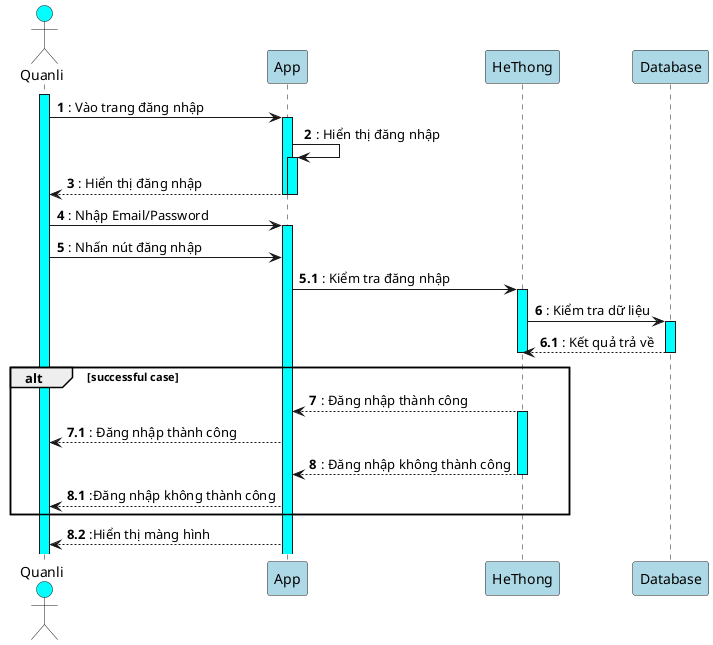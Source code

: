@startuml
'https://plantuml.com/sequence-diagram

autonumber


actor Quanli #cyan
participant App #lightblue
participant HeThong #lightblue
participant Database #lightblue
activate Quanli #cyan
Quanli -> App : : Vào trang đăng nhập
activate App #cyan
App -> App: : Hiển thị đăng nhập
activate App #cyan

App --> Quanli: : Hiển thị đăng nhập
deactivate App
deactivate


Quanli -> App: : Nhập Email/Password
activate App #cyan
Quanli -> App: : Nhấn nút đăng nhập
autonumber 5.1

App -> HeThong: : Kiểm tra đăng nhập
activate HeThong #cyan

autonumber 6
HeThong -> Database: : Kiểm tra dữ liệu
autonumber 6.1
activate Database #cyan
Database-->HeThong: : Kết quả trả về
deactivate HeThong
deactivate Database

alt successful case
autonumber 7
HeThong --> App: : Đăng nhập thành công
activate HeThong #cyan

autonumber 7.1
App --> Quanli: : Đăng nhập thành công

autonumber 8
HeThong --> App: : Đăng nhập không thành công
deactivate HeThong
autonumber 8.1
App -->Quanli: :Đăng nhập không thành công
end

autonumber 8.2
App -->Quanli: :Hiển thị màng hình

@enduml
